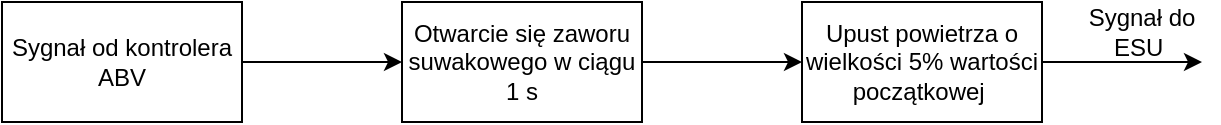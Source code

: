 <mxfile version="20.7.3" type="device"><diagram id="SeOzBrY7m13jiX8-ETLi" name="Strona-1"><mxGraphModel dx="875" dy="458" grid="1" gridSize="10" guides="1" tooltips="1" connect="1" arrows="1" fold="1" page="1" pageScale="1" pageWidth="1169" pageHeight="827" math="0" shadow="0"><root><mxCell id="0"/><mxCell id="1" parent="0"/><mxCell id="FHx64JW_G6q5fkLmdrbT-3" value="" style="edgeStyle=orthogonalEdgeStyle;rounded=0;orthogonalLoop=1;jettySize=auto;html=1;" edge="1" parent="1" source="FHx64JW_G6q5fkLmdrbT-1" target="FHx64JW_G6q5fkLmdrbT-2"><mxGeometry relative="1" as="geometry"/></mxCell><mxCell id="FHx64JW_G6q5fkLmdrbT-1" value="Sygnał od kontrolera ABV" style="rounded=0;whiteSpace=wrap;html=1;" vertex="1" parent="1"><mxGeometry x="200" y="230" width="120" height="60" as="geometry"/></mxCell><mxCell id="FHx64JW_G6q5fkLmdrbT-4" style="edgeStyle=orthogonalEdgeStyle;rounded=0;orthogonalLoop=1;jettySize=auto;html=1;entryX=0;entryY=0.5;entryDx=0;entryDy=0;" edge="1" parent="1" source="FHx64JW_G6q5fkLmdrbT-2" target="FHx64JW_G6q5fkLmdrbT-5"><mxGeometry relative="1" as="geometry"><mxPoint x="560" y="260" as="targetPoint"/></mxGeometry></mxCell><mxCell id="FHx64JW_G6q5fkLmdrbT-2" value="Otwarcie się zaworu suwakowego w ciągu 1 s" style="rounded=0;whiteSpace=wrap;html=1;" vertex="1" parent="1"><mxGeometry x="400" y="230" width="120" height="60" as="geometry"/></mxCell><mxCell id="FHx64JW_G6q5fkLmdrbT-7" style="edgeStyle=orthogonalEdgeStyle;rounded=0;orthogonalLoop=1;jettySize=auto;html=1;" edge="1" parent="1" source="FHx64JW_G6q5fkLmdrbT-5"><mxGeometry relative="1" as="geometry"><mxPoint x="800" y="260" as="targetPoint"/></mxGeometry></mxCell><mxCell id="FHx64JW_G6q5fkLmdrbT-5" value="Upust powietrza o wielkości 5% wartości początkowej&amp;nbsp;" style="rounded=0;whiteSpace=wrap;html=1;" vertex="1" parent="1"><mxGeometry x="600" y="230" width="120" height="60" as="geometry"/></mxCell><mxCell id="FHx64JW_G6q5fkLmdrbT-8" value="Sygnał do ESU&amp;nbsp;" style="text;html=1;strokeColor=none;fillColor=none;align=center;verticalAlign=middle;whiteSpace=wrap;rounded=0;" vertex="1" parent="1"><mxGeometry x="740" y="230" width="60" height="30" as="geometry"/></mxCell></root></mxGraphModel></diagram></mxfile>